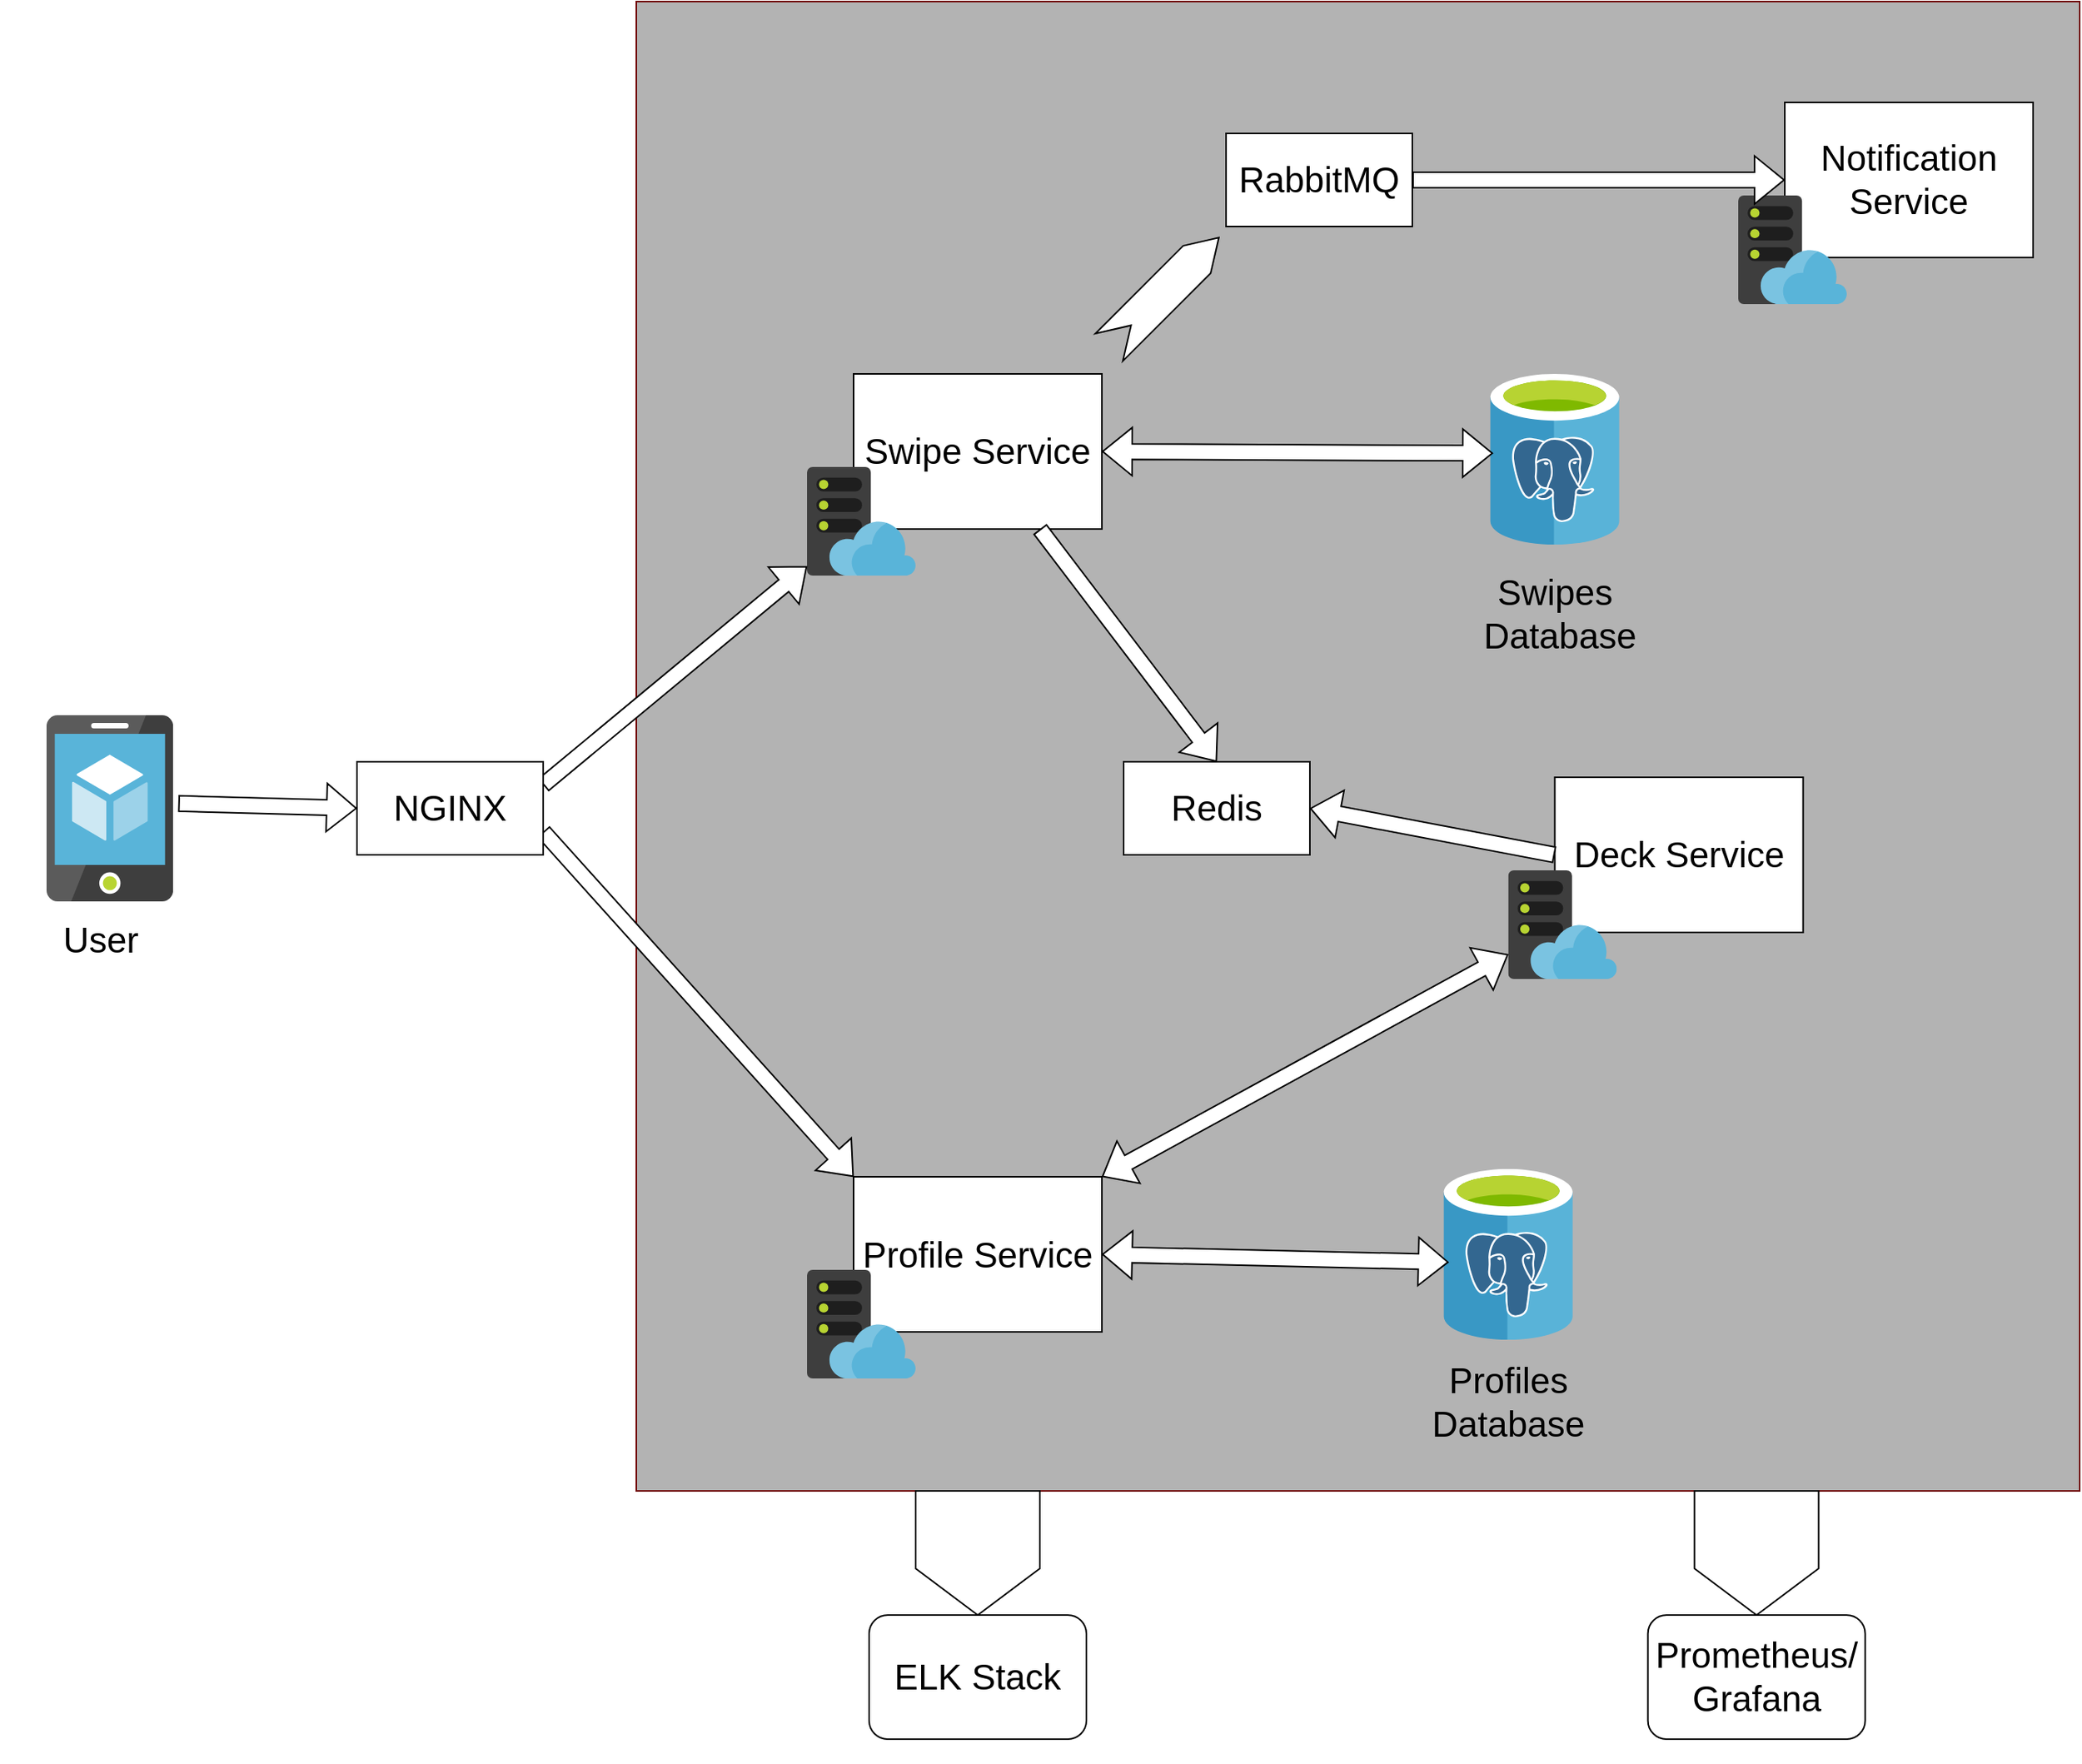 <mxfile version="27.0.5">
  <diagram name="Страница — 1" id="SQ6EDc0tigbMfeZgz7qI">
    <mxGraphModel dx="2178" dy="2215" grid="1" gridSize="10" guides="1" tooltips="1" connect="1" arrows="1" fold="1" page="1" pageScale="1" pageWidth="827" pageHeight="1169" math="0" shadow="0">
      <root>
        <mxCell id="0" />
        <mxCell id="1" parent="0" />
        <mxCell id="virza3_7X7Todxq-LX90-29" value="" style="rounded=0;whiteSpace=wrap;html=1;fillColor=#B3B3B3;fontColor=#ffffff;strokeColor=#6F0000;" vertex="1" parent="1">
          <mxGeometry x="100" y="-200" width="930" height="960" as="geometry" />
        </mxCell>
        <mxCell id="virza3_7X7Todxq-LX90-1" value="" style="image;sketch=0;aspect=fixed;html=1;points=[];align=center;fontSize=12;image=img/lib/mscae/App_Service_Mobile_App.svg;" vertex="1" parent="1">
          <mxGeometry x="-280" y="260" width="81.6" height="120" as="geometry" />
        </mxCell>
        <mxCell id="virza3_7X7Todxq-LX90-2" value="&lt;font style=&quot;font-size: 23px;&quot;&gt;User&lt;/font&gt;" style="text;html=1;align=center;verticalAlign=middle;whiteSpace=wrap;rounded=0;" vertex="1" parent="1">
          <mxGeometry x="-310" y="380" width="130" height="50" as="geometry" />
        </mxCell>
        <mxCell id="virza3_7X7Todxq-LX90-3" value="&lt;font style=&quot;font-size: 23px;&quot;&gt;Swipe Service&lt;/font&gt;" style="rounded=0;whiteSpace=wrap;html=1;" vertex="1" parent="1">
          <mxGeometry x="240" y="40" width="160" height="100" as="geometry" />
        </mxCell>
        <mxCell id="virza3_7X7Todxq-LX90-5" value="" style="image;sketch=0;aspect=fixed;html=1;points=[];align=center;fontSize=12;image=img/lib/mscae/Azure_Database_for_PostgreSQL_servers.svg;" vertex="1" parent="1">
          <mxGeometry x="620" y="552.5" width="83.6" height="110" as="geometry" />
        </mxCell>
        <mxCell id="virza3_7X7Todxq-LX90-6" value="" style="image;sketch=0;aspect=fixed;html=1;points=[];align=center;fontSize=12;image=img/lib/mscae/WebHosting.svg;" vertex="1" parent="1">
          <mxGeometry x="210" y="100" width="70" height="70" as="geometry" />
        </mxCell>
        <mxCell id="virza3_7X7Todxq-LX90-7" value="&lt;font style=&quot;font-size: 23px;&quot;&gt;Notification Service&lt;/font&gt;" style="rounded=0;whiteSpace=wrap;html=1;" vertex="1" parent="1">
          <mxGeometry x="840" y="-135" width="160" height="100" as="geometry" />
        </mxCell>
        <mxCell id="virza3_7X7Todxq-LX90-8" value="" style="image;sketch=0;aspect=fixed;html=1;points=[];align=center;fontSize=12;image=img/lib/mscae/WebHosting.svg;" vertex="1" parent="1">
          <mxGeometry x="810" y="-75" width="70" height="70" as="geometry" />
        </mxCell>
        <mxCell id="virza3_7X7Todxq-LX90-9" value="&lt;font style=&quot;font-size: 23px;&quot;&gt;Profile Service&lt;/font&gt;" style="rounded=0;whiteSpace=wrap;html=1;" vertex="1" parent="1">
          <mxGeometry x="240" y="557.5" width="160" height="100" as="geometry" />
        </mxCell>
        <mxCell id="virza3_7X7Todxq-LX90-10" value="" style="image;sketch=0;aspect=fixed;html=1;points=[];align=center;fontSize=12;image=img/lib/mscae/WebHosting.svg;" vertex="1" parent="1">
          <mxGeometry x="210" y="617.5" width="70" height="70" as="geometry" />
        </mxCell>
        <mxCell id="virza3_7X7Todxq-LX90-11" value="&lt;font style=&quot;font-size: 23px;&quot;&gt;Deck Service&lt;/font&gt;" style="rounded=0;whiteSpace=wrap;html=1;" vertex="1" parent="1">
          <mxGeometry x="691.8" y="300" width="160" height="100" as="geometry" />
        </mxCell>
        <mxCell id="virza3_7X7Todxq-LX90-12" value="" style="image;sketch=0;aspect=fixed;html=1;points=[];align=center;fontSize=12;image=img/lib/mscae/WebHosting.svg;" vertex="1" parent="1">
          <mxGeometry x="661.8" y="360" width="70" height="70" as="geometry" />
        </mxCell>
        <mxCell id="virza3_7X7Todxq-LX90-13" value="" style="shape=flexArrow;endArrow=classic;html=1;rounded=0;entryX=0;entryY=0;entryDx=0;entryDy=0;exitX=1;exitY=0.75;exitDx=0;exitDy=0;fillColor=default;" edge="1" parent="1" source="virza3_7X7Todxq-LX90-15" target="virza3_7X7Todxq-LX90-9">
          <mxGeometry width="50" height="50" relative="1" as="geometry">
            <mxPoint x="240" y="370" as="sourcePoint" />
            <mxPoint x="690" y="390" as="targetPoint" />
          </mxGeometry>
        </mxCell>
        <mxCell id="virza3_7X7Todxq-LX90-14" value="" style="shape=flexArrow;endArrow=classic;html=1;rounded=0;exitX=1;exitY=0.25;exitDx=0;exitDy=0;fillColor=default;" edge="1" parent="1" source="virza3_7X7Todxq-LX90-15" target="virza3_7X7Todxq-LX90-6">
          <mxGeometry width="50" height="50" relative="1" as="geometry">
            <mxPoint x="220" y="320" as="sourcePoint" />
            <mxPoint x="690" y="390" as="targetPoint" />
          </mxGeometry>
        </mxCell>
        <mxCell id="virza3_7X7Todxq-LX90-15" value="&lt;font style=&quot;font-size: 23px;&quot;&gt;NGINX&lt;/font&gt;" style="rounded=0;whiteSpace=wrap;html=1;" vertex="1" parent="1">
          <mxGeometry x="-80" y="290" width="120" height="60" as="geometry" />
        </mxCell>
        <mxCell id="virza3_7X7Todxq-LX90-16" value="" style="shape=flexArrow;endArrow=classic;html=1;rounded=0;exitX=1.04;exitY=0.474;exitDx=0;exitDy=0;exitPerimeter=0;entryX=0;entryY=0.5;entryDx=0;entryDy=0;fillColor=default;" edge="1" parent="1" source="virza3_7X7Todxq-LX90-1" target="virza3_7X7Todxq-LX90-15">
          <mxGeometry width="50" height="50" relative="1" as="geometry">
            <mxPoint x="290" y="420" as="sourcePoint" />
            <mxPoint x="340" y="370" as="targetPoint" />
          </mxGeometry>
        </mxCell>
        <mxCell id="virza3_7X7Todxq-LX90-17" value="" style="image;sketch=0;aspect=fixed;html=1;points=[];align=center;fontSize=12;image=img/lib/mscae/Azure_Database_for_PostgreSQL_servers.svg;" vertex="1" parent="1">
          <mxGeometry x="650" y="40" width="83.6" height="110" as="geometry" />
        </mxCell>
        <mxCell id="virza3_7X7Todxq-LX90-18" value="&lt;font style=&quot;font-size: 23px;&quot;&gt;Profiles Database&lt;/font&gt;" style="text;html=1;align=center;verticalAlign=middle;whiteSpace=wrap;rounded=0;" vertex="1" parent="1">
          <mxGeometry x="631.8" y="687.5" width="60" height="30" as="geometry" />
        </mxCell>
        <mxCell id="virza3_7X7Todxq-LX90-19" value="&lt;font style=&quot;font-size: 23px;&quot;&gt;Swipes&lt;/font&gt;&lt;div&gt;&lt;font style=&quot;font-size: 23px;&quot;&gt;&amp;nbsp;Database&lt;/font&gt;&lt;/div&gt;" style="text;html=1;align=center;verticalAlign=middle;whiteSpace=wrap;rounded=0;" vertex="1" parent="1">
          <mxGeometry x="661.8" y="180" width="60" height="30" as="geometry" />
        </mxCell>
        <mxCell id="virza3_7X7Todxq-LX90-20" value="" style="shape=flexArrow;endArrow=classic;startArrow=classic;html=1;rounded=0;entryX=0.041;entryY=0.546;entryDx=0;entryDy=0;entryPerimeter=0;exitX=1;exitY=0.5;exitDx=0;exitDy=0;fillColor=default;" edge="1" parent="1" source="virza3_7X7Todxq-LX90-9" target="virza3_7X7Todxq-LX90-5">
          <mxGeometry width="100" height="100" relative="1" as="geometry">
            <mxPoint x="420" y="430" as="sourcePoint" />
            <mxPoint x="520" y="330" as="targetPoint" />
          </mxGeometry>
        </mxCell>
        <mxCell id="virza3_7X7Todxq-LX90-21" value="" style="shape=flexArrow;endArrow=classic;startArrow=classic;html=1;rounded=0;entryX=0.024;entryY=0.465;entryDx=0;entryDy=0;entryPerimeter=0;exitX=1;exitY=0.5;exitDx=0;exitDy=0;fillColor=default;" edge="1" parent="1" source="virza3_7X7Todxq-LX90-3" target="virza3_7X7Todxq-LX90-17">
          <mxGeometry width="100" height="100" relative="1" as="geometry">
            <mxPoint x="400" y="87" as="sourcePoint" />
            <mxPoint x="623" y="93" as="targetPoint" />
          </mxGeometry>
        </mxCell>
        <mxCell id="virza3_7X7Todxq-LX90-22" value="&lt;font style=&quot;font-size: 23px;&quot;&gt;RabbitMQ&lt;/font&gt;" style="rounded=0;whiteSpace=wrap;html=1;" vertex="1" parent="1">
          <mxGeometry x="480" y="-115" width="120" height="60" as="geometry" />
        </mxCell>
        <mxCell id="virza3_7X7Todxq-LX90-23" value="&lt;font style=&quot;font-size: 23px;&quot;&gt;Redis&lt;/font&gt;" style="rounded=0;whiteSpace=wrap;html=1;" vertex="1" parent="1">
          <mxGeometry x="414.0" y="290" width="120" height="60" as="geometry" />
        </mxCell>
        <mxCell id="virza3_7X7Todxq-LX90-24" value="" style="shape=flexArrow;endArrow=classic;startArrow=classic;html=1;rounded=0;exitX=1;exitY=0;exitDx=0;exitDy=0;fillColor=default;" edge="1" parent="1" source="virza3_7X7Todxq-LX90-9" target="virza3_7X7Todxq-LX90-12">
          <mxGeometry width="100" height="100" relative="1" as="geometry">
            <mxPoint x="490" y="510" as="sourcePoint" />
            <mxPoint x="590" y="410" as="targetPoint" />
          </mxGeometry>
        </mxCell>
        <mxCell id="virza3_7X7Todxq-LX90-25" value="" style="shape=step;perimeter=stepPerimeter;whiteSpace=wrap;html=1;fixedSize=1;rotation=-45;fillColor=default;" vertex="1" parent="1">
          <mxGeometry x="390" y="-25.0" width="100" height="25" as="geometry" />
        </mxCell>
        <mxCell id="virza3_7X7Todxq-LX90-26" value="" style="shape=flexArrow;endArrow=classic;html=1;rounded=0;exitX=1;exitY=0.5;exitDx=0;exitDy=0;entryX=0;entryY=0.5;entryDx=0;entryDy=0;fillColor=default;" edge="1" parent="1" source="virza3_7X7Todxq-LX90-22" target="virza3_7X7Todxq-LX90-7">
          <mxGeometry width="50" height="50" relative="1" as="geometry">
            <mxPoint x="681.8" y="-25" as="sourcePoint" />
            <mxPoint x="731.8" y="-75" as="targetPoint" />
          </mxGeometry>
        </mxCell>
        <mxCell id="virza3_7X7Todxq-LX90-27" value="" style="shape=flexArrow;endArrow=classic;html=1;rounded=0;exitX=0;exitY=0.5;exitDx=0;exitDy=0;entryX=1;entryY=0.5;entryDx=0;entryDy=0;fillColor=default;" edge="1" parent="1" source="virza3_7X7Todxq-LX90-11" target="virza3_7X7Todxq-LX90-23">
          <mxGeometry width="50" height="50" relative="1" as="geometry">
            <mxPoint x="590" y="320" as="sourcePoint" />
            <mxPoint x="640" y="270" as="targetPoint" />
          </mxGeometry>
        </mxCell>
        <mxCell id="virza3_7X7Todxq-LX90-28" value="" style="shape=flexArrow;endArrow=classic;html=1;rounded=0;exitX=0.75;exitY=1;exitDx=0;exitDy=0;entryX=0.5;entryY=0;entryDx=0;entryDy=0;fillColor=default;" edge="1" parent="1" source="virza3_7X7Todxq-LX90-3" target="virza3_7X7Todxq-LX90-23">
          <mxGeometry width="50" height="50" relative="1" as="geometry">
            <mxPoint x="480" y="210" as="sourcePoint" />
            <mxPoint x="530" y="160" as="targetPoint" />
          </mxGeometry>
        </mxCell>
        <mxCell id="virza3_7X7Todxq-LX90-30" value="" style="shape=offPageConnector;whiteSpace=wrap;html=1;" vertex="1" parent="1">
          <mxGeometry x="280" y="760" width="80" height="80" as="geometry" />
        </mxCell>
        <mxCell id="virza3_7X7Todxq-LX90-31" value="&lt;font style=&quot;font-size: 23px;&quot;&gt;ELK Stack&lt;/font&gt;" style="rounded=1;whiteSpace=wrap;html=1;" vertex="1" parent="1">
          <mxGeometry x="250" y="840" width="140" height="80" as="geometry" />
        </mxCell>
        <mxCell id="virza3_7X7Todxq-LX90-32" value="" style="shape=offPageConnector;whiteSpace=wrap;html=1;" vertex="1" parent="1">
          <mxGeometry x="781.8" y="760" width="80" height="80" as="geometry" />
        </mxCell>
        <mxCell id="virza3_7X7Todxq-LX90-33" value="&lt;font style=&quot;font-size: 23px;&quot;&gt;&lt;br&gt;Prometheus/&lt;br&gt;Grafana&lt;/font&gt;&lt;div&gt;&lt;font style=&quot;font-size: 23px;&quot;&gt;&lt;br&gt;&lt;/font&gt;&lt;/div&gt;" style="rounded=1;whiteSpace=wrap;html=1;" vertex="1" parent="1">
          <mxGeometry x="751.8" y="840" width="140" height="80" as="geometry" />
        </mxCell>
      </root>
    </mxGraphModel>
  </diagram>
</mxfile>
